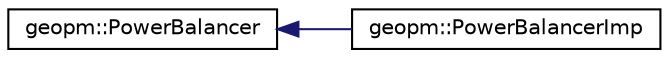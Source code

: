 digraph "Graphical Class Hierarchy"
{
 // LATEX_PDF_SIZE
  edge [fontname="Helvetica",fontsize="10",labelfontname="Helvetica",labelfontsize="10"];
  node [fontname="Helvetica",fontsize="10",shape=record];
  rankdir="LR";
  Node0 [label="geopm::PowerBalancer",height=0.2,width=0.4,color="black", fillcolor="white", style="filled",URL="$classgeopm_1_1_power_balancer.html",tooltip="Stay within a power cap but redistribute power to optimize performance. An average per compute node p..."];
  Node0 -> Node1 [dir="back",color="midnightblue",fontsize="10",style="solid",fontname="Helvetica"];
  Node1 [label="geopm::PowerBalancerImp",height=0.2,width=0.4,color="black", fillcolor="white", style="filled",URL="$classgeopm_1_1_power_balancer_imp.html",tooltip=" "];
}
